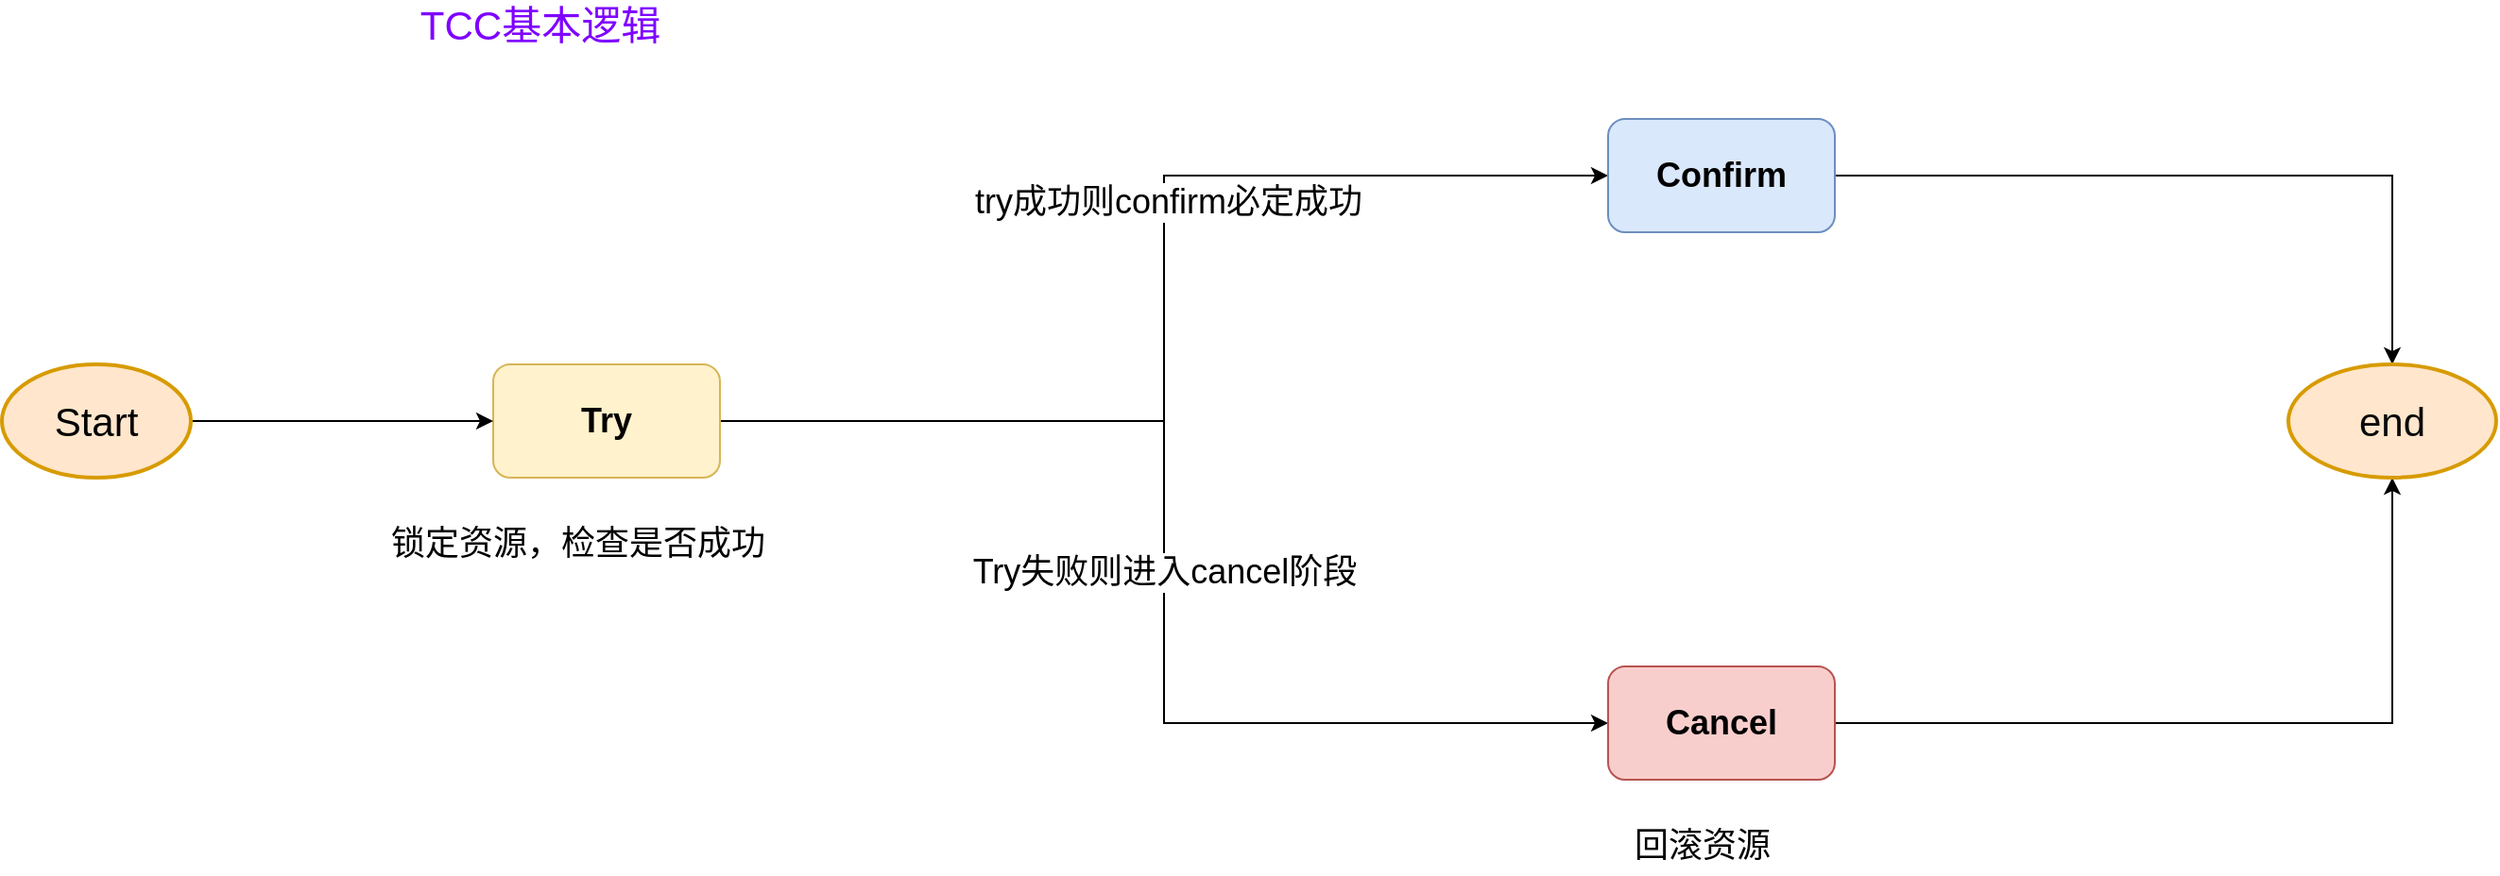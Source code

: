 <mxfile version="14.5.6" type="github">
  <diagram id="Xjajh6PyF_--wuyvjVOl" name="Page-1">
    <mxGraphModel dx="2066" dy="1130" grid="1" gridSize="10" guides="1" tooltips="1" connect="1" arrows="1" fold="1" page="1" pageScale="3" pageWidth="827" pageHeight="1169" math="0" shadow="0">
      <root>
        <mxCell id="0" />
        <mxCell id="1" parent="0" />
        <mxCell id="WqFntXkbbm4SxVUoHO8X-4" value="" style="edgeStyle=orthogonalEdgeStyle;rounded=0;orthogonalLoop=1;jettySize=auto;html=1;entryX=0;entryY=0.5;entryDx=0;entryDy=0;fontSize=18;" edge="1" parent="1" source="WqFntXkbbm4SxVUoHO8X-1" target="WqFntXkbbm4SxVUoHO8X-3">
          <mxGeometry relative="1" as="geometry" />
        </mxCell>
        <mxCell id="WqFntXkbbm4SxVUoHO8X-6" value="try成功则confirm必定成功" style="edgeLabel;html=1;align=center;verticalAlign=middle;resizable=0;points=[];fontSize=18;" vertex="1" connectable="0" parent="WqFntXkbbm4SxVUoHO8X-4">
          <mxGeometry x="0.17" y="-2" relative="1" as="geometry">
            <mxPoint as="offset" />
          </mxGeometry>
        </mxCell>
        <mxCell id="WqFntXkbbm4SxVUoHO8X-5" value="Try失败则进入cancel阶段" style="edgeStyle=orthogonalEdgeStyle;rounded=0;orthogonalLoop=1;jettySize=auto;html=1;entryX=0;entryY=0.5;entryDx=0;entryDy=0;fontSize=18;" edge="1" parent="1" source="WqFntXkbbm4SxVUoHO8X-1" target="WqFntXkbbm4SxVUoHO8X-2">
          <mxGeometry relative="1" as="geometry" />
        </mxCell>
        <mxCell id="WqFntXkbbm4SxVUoHO8X-1" value="Try" style="rounded=1;whiteSpace=wrap;html=1;fontSize=18;fontStyle=1;fillColor=#fff2cc;strokeColor=#d6b656;" vertex="1" parent="1">
          <mxGeometry x="560" y="300" width="120" height="60" as="geometry" />
        </mxCell>
        <mxCell id="WqFntXkbbm4SxVUoHO8X-14" style="edgeStyle=orthogonalEdgeStyle;rounded=0;orthogonalLoop=1;jettySize=auto;html=1;entryX=0.5;entryY=1;entryDx=0;entryDy=0;entryPerimeter=0;fontSize=21;fontColor=#7F00FF;" edge="1" parent="1" source="WqFntXkbbm4SxVUoHO8X-2" target="WqFntXkbbm4SxVUoHO8X-12">
          <mxGeometry relative="1" as="geometry" />
        </mxCell>
        <mxCell id="WqFntXkbbm4SxVUoHO8X-2" value="Cancel" style="rounded=1;whiteSpace=wrap;html=1;fontSize=18;fontStyle=1;fillColor=#f8cecc;strokeColor=#b85450;" vertex="1" parent="1">
          <mxGeometry x="1150" y="460" width="120" height="60" as="geometry" />
        </mxCell>
        <mxCell id="WqFntXkbbm4SxVUoHO8X-13" style="edgeStyle=orthogonalEdgeStyle;rounded=0;orthogonalLoop=1;jettySize=auto;html=1;entryX=0.5;entryY=0;entryDx=0;entryDy=0;entryPerimeter=0;fontSize=21;fontColor=#7F00FF;" edge="1" parent="1" source="WqFntXkbbm4SxVUoHO8X-3" target="WqFntXkbbm4SxVUoHO8X-12">
          <mxGeometry relative="1" as="geometry" />
        </mxCell>
        <mxCell id="WqFntXkbbm4SxVUoHO8X-3" value="Confirm" style="rounded=1;whiteSpace=wrap;html=1;fontSize=18;fontStyle=1;fillColor=#dae8fc;strokeColor=#6c8ebf;" vertex="1" parent="1">
          <mxGeometry x="1150" y="170" width="120" height="60" as="geometry" />
        </mxCell>
        <mxCell id="WqFntXkbbm4SxVUoHO8X-7" value="&lt;span style=&quot;background-color: rgb(255 , 255 , 255)&quot;&gt;锁定资源，检查是否成功&lt;/span&gt;" style="text;html=1;strokeColor=none;fillColor=none;align=center;verticalAlign=middle;whiteSpace=wrap;rounded=0;fontSize=18;" vertex="1" parent="1">
          <mxGeometry x="440" y="380" width="330" height="30" as="geometry" />
        </mxCell>
        <mxCell id="WqFntXkbbm4SxVUoHO8X-8" value="TCC基本逻辑" style="text;html=1;strokeColor=none;fillColor=none;align=center;verticalAlign=middle;whiteSpace=wrap;rounded=0;fontSize=21;fontColor=#7F00FF;" vertex="1" parent="1">
          <mxGeometry x="500" y="110" width="170" height="20" as="geometry" />
        </mxCell>
        <mxCell id="WqFntXkbbm4SxVUoHO8X-9" value="回滚资源" style="text;html=1;strokeColor=none;fillColor=none;align=center;verticalAlign=middle;whiteSpace=wrap;rounded=0;fontSize=18;" vertex="1" parent="1">
          <mxGeometry x="1130" y="540" width="140" height="30" as="geometry" />
        </mxCell>
        <mxCell id="WqFntXkbbm4SxVUoHO8X-11" style="edgeStyle=orthogonalEdgeStyle;rounded=0;orthogonalLoop=1;jettySize=auto;html=1;entryX=0;entryY=0.5;entryDx=0;entryDy=0;fontSize=21;fontColor=#7F00FF;" edge="1" parent="1" source="WqFntXkbbm4SxVUoHO8X-10" target="WqFntXkbbm4SxVUoHO8X-1">
          <mxGeometry relative="1" as="geometry" />
        </mxCell>
        <mxCell id="WqFntXkbbm4SxVUoHO8X-10" value="&lt;font color=&quot;#000000&quot;&gt;Start&lt;/font&gt;" style="strokeWidth=2;html=1;shape=mxgraph.flowchart.start_1;whiteSpace=wrap;fontSize=21;fillColor=#ffe6cc;strokeColor=#d79b00;" vertex="1" parent="1">
          <mxGeometry x="300" y="300" width="100" height="60" as="geometry" />
        </mxCell>
        <mxCell id="WqFntXkbbm4SxVUoHO8X-12" value="&lt;font color=&quot;#0a0a0a&quot;&gt;end&lt;/font&gt;" style="strokeWidth=2;html=1;shape=mxgraph.flowchart.start_1;whiteSpace=wrap;fontSize=21;fillColor=#ffe6cc;strokeColor=#d79b00;" vertex="1" parent="1">
          <mxGeometry x="1510" y="300" width="110" height="60" as="geometry" />
        </mxCell>
      </root>
    </mxGraphModel>
  </diagram>
</mxfile>
